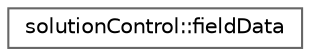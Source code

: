 digraph "Graphical Class Hierarchy"
{
 // LATEX_PDF_SIZE
  bgcolor="transparent";
  edge [fontname=Helvetica,fontsize=10,labelfontname=Helvetica,labelfontsize=10];
  node [fontname=Helvetica,fontsize=10,shape=box,height=0.2,width=0.4];
  rankdir="LR";
  Node0 [id="Node000000",label="solutionControl::fieldData",height=0.2,width=0.4,color="grey40", fillcolor="white", style="filled",URL="$structFoam_1_1solutionControl_1_1fieldData.html",tooltip=" "];
}
